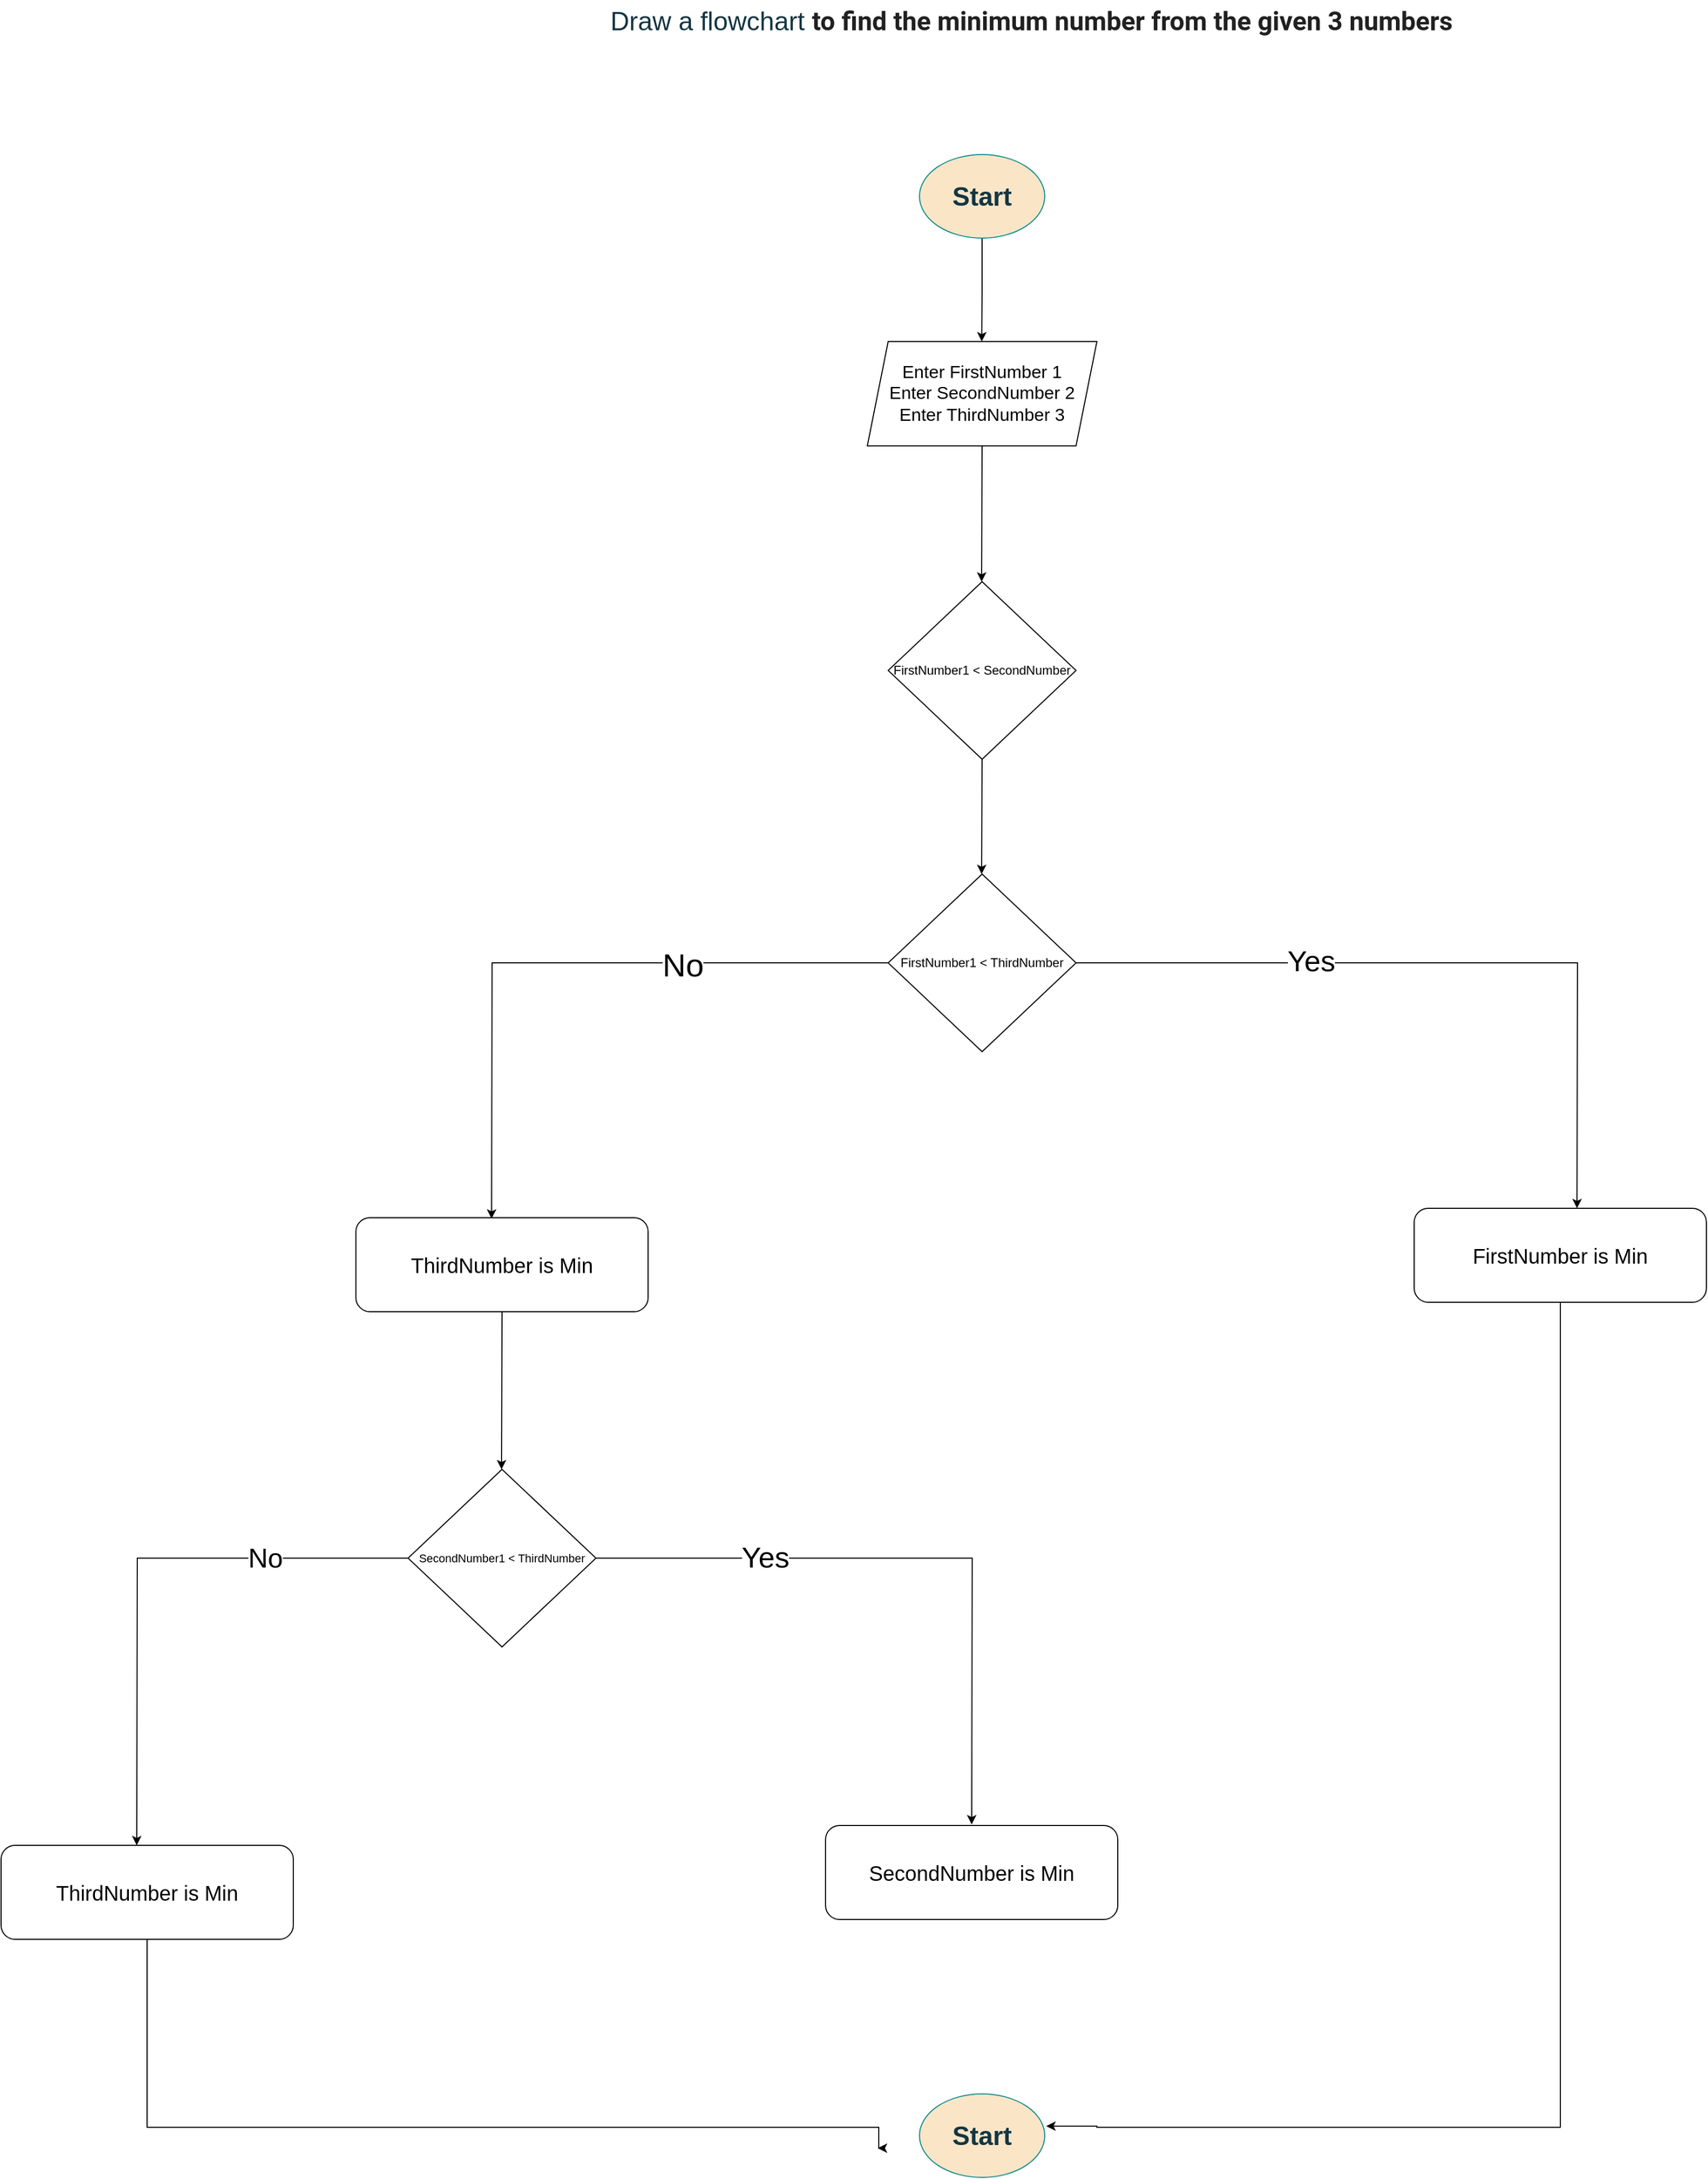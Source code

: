 <mxfile version="23.1.2" type="github">
  <diagram id="C5RBs43oDa-KdzZeNtuy" name="Page-1">
    <mxGraphModel dx="3269" dy="857" grid="1" gridSize="10" guides="1" tooltips="1" connect="1" arrows="1" fold="1" page="1" pageScale="1" pageWidth="827" pageHeight="1169" math="0" shadow="0">
      <root>
        <mxCell id="WIyWlLk6GJQsqaUBKTNV-0" />
        <mxCell id="WIyWlLk6GJQsqaUBKTNV-1" parent="WIyWlLk6GJQsqaUBKTNV-0" />
        <mxCell id="Tjrt0qdMRdbNSS0JzseJ-0" style="edgeStyle=orthogonalEdgeStyle;rounded=0;orthogonalLoop=1;jettySize=auto;html=1;exitX=0.5;exitY=1;exitDx=0;exitDy=0;" edge="1" parent="WIyWlLk6GJQsqaUBKTNV-1" source="YYXAiJddzXAb7S0VU3wy-3">
          <mxGeometry relative="1" as="geometry">
            <mxPoint x="-0.333" y="330" as="targetPoint" />
          </mxGeometry>
        </mxCell>
        <mxCell id="YYXAiJddzXAb7S0VU3wy-3" value="&lt;h1&gt;&lt;font style=&quot;font-size: 25px;&quot;&gt;Start&lt;/font&gt;&lt;/h1&gt;" style="ellipse;whiteSpace=wrap;html=1;labelBackgroundColor=none;fillColor=#FAE5C7;strokeColor=#0F8B8D;fontColor=#143642;" parent="WIyWlLk6GJQsqaUBKTNV-1" vertex="1">
          <mxGeometry x="-60" y="151" width="120" height="80" as="geometry" />
        </mxCell>
        <mxCell id="YYXAiJddzXAb7S0VU3wy-4" value="Draw a flowchart&amp;nbsp;&lt;b style=&quot;-webkit-tap-highlight-color: transparent; color: rgba(0, 0, 0, 0.87); font-family: Roboto, Helvetica, Arial, sans-serif; font-size: 25px; text-align: left;&quot;&gt;to&amp;nbsp;find the minimum number from the given 3 numbers&amp;nbsp;&lt;/b&gt;" style="text;html=1;align=center;verticalAlign=middle;resizable=0;points=[];autosize=1;strokeColor=none;fillColor=none;fontSize=25;labelBackgroundColor=none;fontColor=#143642;" parent="WIyWlLk6GJQsqaUBKTNV-1" vertex="1">
          <mxGeometry x="-385" y="3" width="870" height="40" as="geometry" />
        </mxCell>
        <mxCell id="Tjrt0qdMRdbNSS0JzseJ-2" style="edgeStyle=orthogonalEdgeStyle;rounded=0;orthogonalLoop=1;jettySize=auto;html=1;exitX=0.5;exitY=1;exitDx=0;exitDy=0;" edge="1" parent="WIyWlLk6GJQsqaUBKTNV-1" source="Tjrt0qdMRdbNSS0JzseJ-1">
          <mxGeometry relative="1" as="geometry">
            <mxPoint x="-0.462" y="560" as="targetPoint" />
          </mxGeometry>
        </mxCell>
        <mxCell id="Tjrt0qdMRdbNSS0JzseJ-1" value="&lt;font style=&quot;font-size: 17px;&quot;&gt;Enter FirstNumber 1&lt;br&gt;Enter SecondNumber 2&lt;br&gt;Enter ThirdNumber 3&lt;/font&gt;" style="shape=parallelogram;perimeter=parallelogramPerimeter;whiteSpace=wrap;html=1;fixedSize=1;" vertex="1" parent="WIyWlLk6GJQsqaUBKTNV-1">
          <mxGeometry x="-110" y="330" width="220" height="100" as="geometry" />
        </mxCell>
        <mxCell id="Tjrt0qdMRdbNSS0JzseJ-4" style="edgeStyle=orthogonalEdgeStyle;rounded=0;orthogonalLoop=1;jettySize=auto;html=1;exitX=0.5;exitY=1;exitDx=0;exitDy=0;" edge="1" parent="WIyWlLk6GJQsqaUBKTNV-1" source="Tjrt0qdMRdbNSS0JzseJ-3">
          <mxGeometry relative="1" as="geometry">
            <mxPoint x="-0.462" y="840.0" as="targetPoint" />
          </mxGeometry>
        </mxCell>
        <mxCell id="Tjrt0qdMRdbNSS0JzseJ-3" value="FirstNumber1 &amp;lt; SecondNumber" style="rhombus;whiteSpace=wrap;html=1;" vertex="1" parent="WIyWlLk6GJQsqaUBKTNV-1">
          <mxGeometry x="-90" y="560" width="180" height="170" as="geometry" />
        </mxCell>
        <mxCell id="Tjrt0qdMRdbNSS0JzseJ-6" style="edgeStyle=orthogonalEdgeStyle;rounded=0;orthogonalLoop=1;jettySize=auto;html=1;exitX=1;exitY=0.5;exitDx=0;exitDy=0;" edge="1" parent="WIyWlLk6GJQsqaUBKTNV-1" source="Tjrt0qdMRdbNSS0JzseJ-5">
          <mxGeometry relative="1" as="geometry">
            <mxPoint x="570" y="1160.0" as="targetPoint" />
          </mxGeometry>
        </mxCell>
        <mxCell id="Tjrt0qdMRdbNSS0JzseJ-7" value="&lt;span style=&quot;font-size: 28px;&quot;&gt;Yes&lt;/span&gt;" style="edgeLabel;html=1;align=center;verticalAlign=middle;resizable=0;points=[];" vertex="1" connectable="0" parent="Tjrt0qdMRdbNSS0JzseJ-6">
          <mxGeometry x="-0.371" y="2" relative="1" as="geometry">
            <mxPoint as="offset" />
          </mxGeometry>
        </mxCell>
        <mxCell id="Tjrt0qdMRdbNSS0JzseJ-9" style="edgeStyle=orthogonalEdgeStyle;rounded=0;orthogonalLoop=1;jettySize=auto;html=1;exitX=0;exitY=0.5;exitDx=0;exitDy=0;" edge="1" parent="WIyWlLk6GJQsqaUBKTNV-1" source="Tjrt0qdMRdbNSS0JzseJ-5">
          <mxGeometry relative="1" as="geometry">
            <mxPoint x="-470.0" y="1170.0" as="targetPoint" />
          </mxGeometry>
        </mxCell>
        <mxCell id="Tjrt0qdMRdbNSS0JzseJ-12" value="&lt;span style=&quot;font-size: 31px;&quot;&gt;No&lt;/span&gt;" style="edgeLabel;html=1;align=center;verticalAlign=middle;resizable=0;points=[];" vertex="1" connectable="0" parent="Tjrt0qdMRdbNSS0JzseJ-9">
          <mxGeometry x="-0.369" y="2" relative="1" as="geometry">
            <mxPoint as="offset" />
          </mxGeometry>
        </mxCell>
        <mxCell id="Tjrt0qdMRdbNSS0JzseJ-5" value="FirstNumber1 &amp;lt; ThirdNumber" style="rhombus;whiteSpace=wrap;html=1;" vertex="1" parent="WIyWlLk6GJQsqaUBKTNV-1">
          <mxGeometry x="-90" y="840" width="180" height="170" as="geometry" />
        </mxCell>
        <mxCell id="Tjrt0qdMRdbNSS0JzseJ-25" style="edgeStyle=orthogonalEdgeStyle;rounded=0;orthogonalLoop=1;jettySize=auto;html=1;exitX=0.5;exitY=1;exitDx=0;exitDy=0;entryX=1.012;entryY=0.386;entryDx=0;entryDy=0;entryPerimeter=0;" edge="1" parent="WIyWlLk6GJQsqaUBKTNV-1" source="Tjrt0qdMRdbNSS0JzseJ-8" target="Tjrt0qdMRdbNSS0JzseJ-21">
          <mxGeometry relative="1" as="geometry">
            <mxPoint x="110" y="2010" as="targetPoint" />
            <Array as="points">
              <mxPoint x="554" y="2040" />
              <mxPoint x="110" y="2040" />
            </Array>
          </mxGeometry>
        </mxCell>
        <mxCell id="Tjrt0qdMRdbNSS0JzseJ-8" value="&lt;font style=&quot;font-size: 20px;&quot;&gt;FirstNumber is Min&lt;br&gt;&lt;/font&gt;" style="rounded=1;whiteSpace=wrap;html=1;" vertex="1" parent="WIyWlLk6GJQsqaUBKTNV-1">
          <mxGeometry x="414" y="1160" width="280" height="90" as="geometry" />
        </mxCell>
        <mxCell id="Tjrt0qdMRdbNSS0JzseJ-13" style="edgeStyle=orthogonalEdgeStyle;rounded=0;orthogonalLoop=1;jettySize=auto;html=1;exitX=0.5;exitY=1;exitDx=0;exitDy=0;" edge="1" parent="WIyWlLk6GJQsqaUBKTNV-1" source="Tjrt0qdMRdbNSS0JzseJ-11">
          <mxGeometry relative="1" as="geometry">
            <mxPoint x="-460.462" y="1410" as="targetPoint" />
          </mxGeometry>
        </mxCell>
        <mxCell id="Tjrt0qdMRdbNSS0JzseJ-11" value="&lt;font style=&quot;font-size: 20px;&quot;&gt;ThirdNumber is Min&lt;/font&gt;" style="rounded=1;whiteSpace=wrap;html=1;" vertex="1" parent="WIyWlLk6GJQsqaUBKTNV-1">
          <mxGeometry x="-600" y="1169" width="280" height="90" as="geometry" />
        </mxCell>
        <mxCell id="Tjrt0qdMRdbNSS0JzseJ-15" style="edgeStyle=orthogonalEdgeStyle;rounded=0;orthogonalLoop=1;jettySize=auto;html=1;exitX=1;exitY=0.5;exitDx=0;exitDy=0;" edge="1" parent="WIyWlLk6GJQsqaUBKTNV-1" source="Tjrt0qdMRdbNSS0JzseJ-14">
          <mxGeometry relative="1" as="geometry">
            <mxPoint x="-10" y="1750" as="targetPoint" />
          </mxGeometry>
        </mxCell>
        <mxCell id="Tjrt0qdMRdbNSS0JzseJ-16" value="&lt;span style=&quot;font-size: 28px;&quot;&gt;Yes&lt;br&gt;&lt;/span&gt;" style="edgeLabel;html=1;align=center;verticalAlign=middle;resizable=0;points=[];" vertex="1" connectable="0" parent="Tjrt0qdMRdbNSS0JzseJ-15">
          <mxGeometry x="-0.475" y="1" relative="1" as="geometry">
            <mxPoint as="offset" />
          </mxGeometry>
        </mxCell>
        <mxCell id="Tjrt0qdMRdbNSS0JzseJ-18" style="edgeStyle=orthogonalEdgeStyle;rounded=0;orthogonalLoop=1;jettySize=auto;html=1;exitX=0;exitY=0.5;exitDx=0;exitDy=0;" edge="1" parent="WIyWlLk6GJQsqaUBKTNV-1" source="Tjrt0qdMRdbNSS0JzseJ-14">
          <mxGeometry relative="1" as="geometry">
            <mxPoint x="-810.0" y="1770" as="targetPoint" />
          </mxGeometry>
        </mxCell>
        <mxCell id="Tjrt0qdMRdbNSS0JzseJ-19" value="&lt;span style=&quot;font-size: 26px;&quot;&gt;No&lt;/span&gt;" style="edgeLabel;html=1;align=center;verticalAlign=middle;resizable=0;points=[];" vertex="1" connectable="0" parent="Tjrt0qdMRdbNSS0JzseJ-18">
          <mxGeometry x="-0.488" relative="1" as="geometry">
            <mxPoint as="offset" />
          </mxGeometry>
        </mxCell>
        <mxCell id="Tjrt0qdMRdbNSS0JzseJ-14" value="&lt;font style=&quot;font-size: 11px;&quot;&gt;SecondNumber1 &amp;lt; ThirdNumber&lt;/font&gt;" style="rhombus;whiteSpace=wrap;html=1;" vertex="1" parent="WIyWlLk6GJQsqaUBKTNV-1">
          <mxGeometry x="-550" y="1410" width="180" height="170" as="geometry" />
        </mxCell>
        <mxCell id="Tjrt0qdMRdbNSS0JzseJ-17" value="&lt;font style=&quot;font-size: 20px;&quot;&gt;SecondNumber is Min&lt;/font&gt;" style="rounded=1;whiteSpace=wrap;html=1;" vertex="1" parent="WIyWlLk6GJQsqaUBKTNV-1">
          <mxGeometry x="-150" y="1751" width="280" height="90" as="geometry" />
        </mxCell>
        <mxCell id="Tjrt0qdMRdbNSS0JzseJ-26" style="edgeStyle=orthogonalEdgeStyle;rounded=0;orthogonalLoop=1;jettySize=auto;html=1;exitX=0.5;exitY=1;exitDx=0;exitDy=0;" edge="1" parent="WIyWlLk6GJQsqaUBKTNV-1" source="Tjrt0qdMRdbNSS0JzseJ-20">
          <mxGeometry relative="1" as="geometry">
            <mxPoint x="-100.0" y="2060" as="targetPoint" />
            <Array as="points">
              <mxPoint x="-800" y="2040" />
              <mxPoint x="-99" y="2040" />
            </Array>
          </mxGeometry>
        </mxCell>
        <mxCell id="Tjrt0qdMRdbNSS0JzseJ-20" value="&lt;font style=&quot;font-size: 20px;&quot;&gt;ThirdNumber is Min&lt;/font&gt;" style="rounded=1;whiteSpace=wrap;html=1;" vertex="1" parent="WIyWlLk6GJQsqaUBKTNV-1">
          <mxGeometry x="-940" y="1770" width="280" height="90" as="geometry" />
        </mxCell>
        <mxCell id="Tjrt0qdMRdbNSS0JzseJ-21" value="&lt;h1&gt;&lt;font style=&quot;font-size: 25px;&quot;&gt;Start&lt;/font&gt;&lt;/h1&gt;" style="ellipse;whiteSpace=wrap;html=1;labelBackgroundColor=none;fillColor=#FAE5C7;strokeColor=#0F8B8D;fontColor=#143642;" vertex="1" parent="WIyWlLk6GJQsqaUBKTNV-1">
          <mxGeometry x="-60" y="2008" width="120" height="80" as="geometry" />
        </mxCell>
      </root>
    </mxGraphModel>
  </diagram>
</mxfile>

